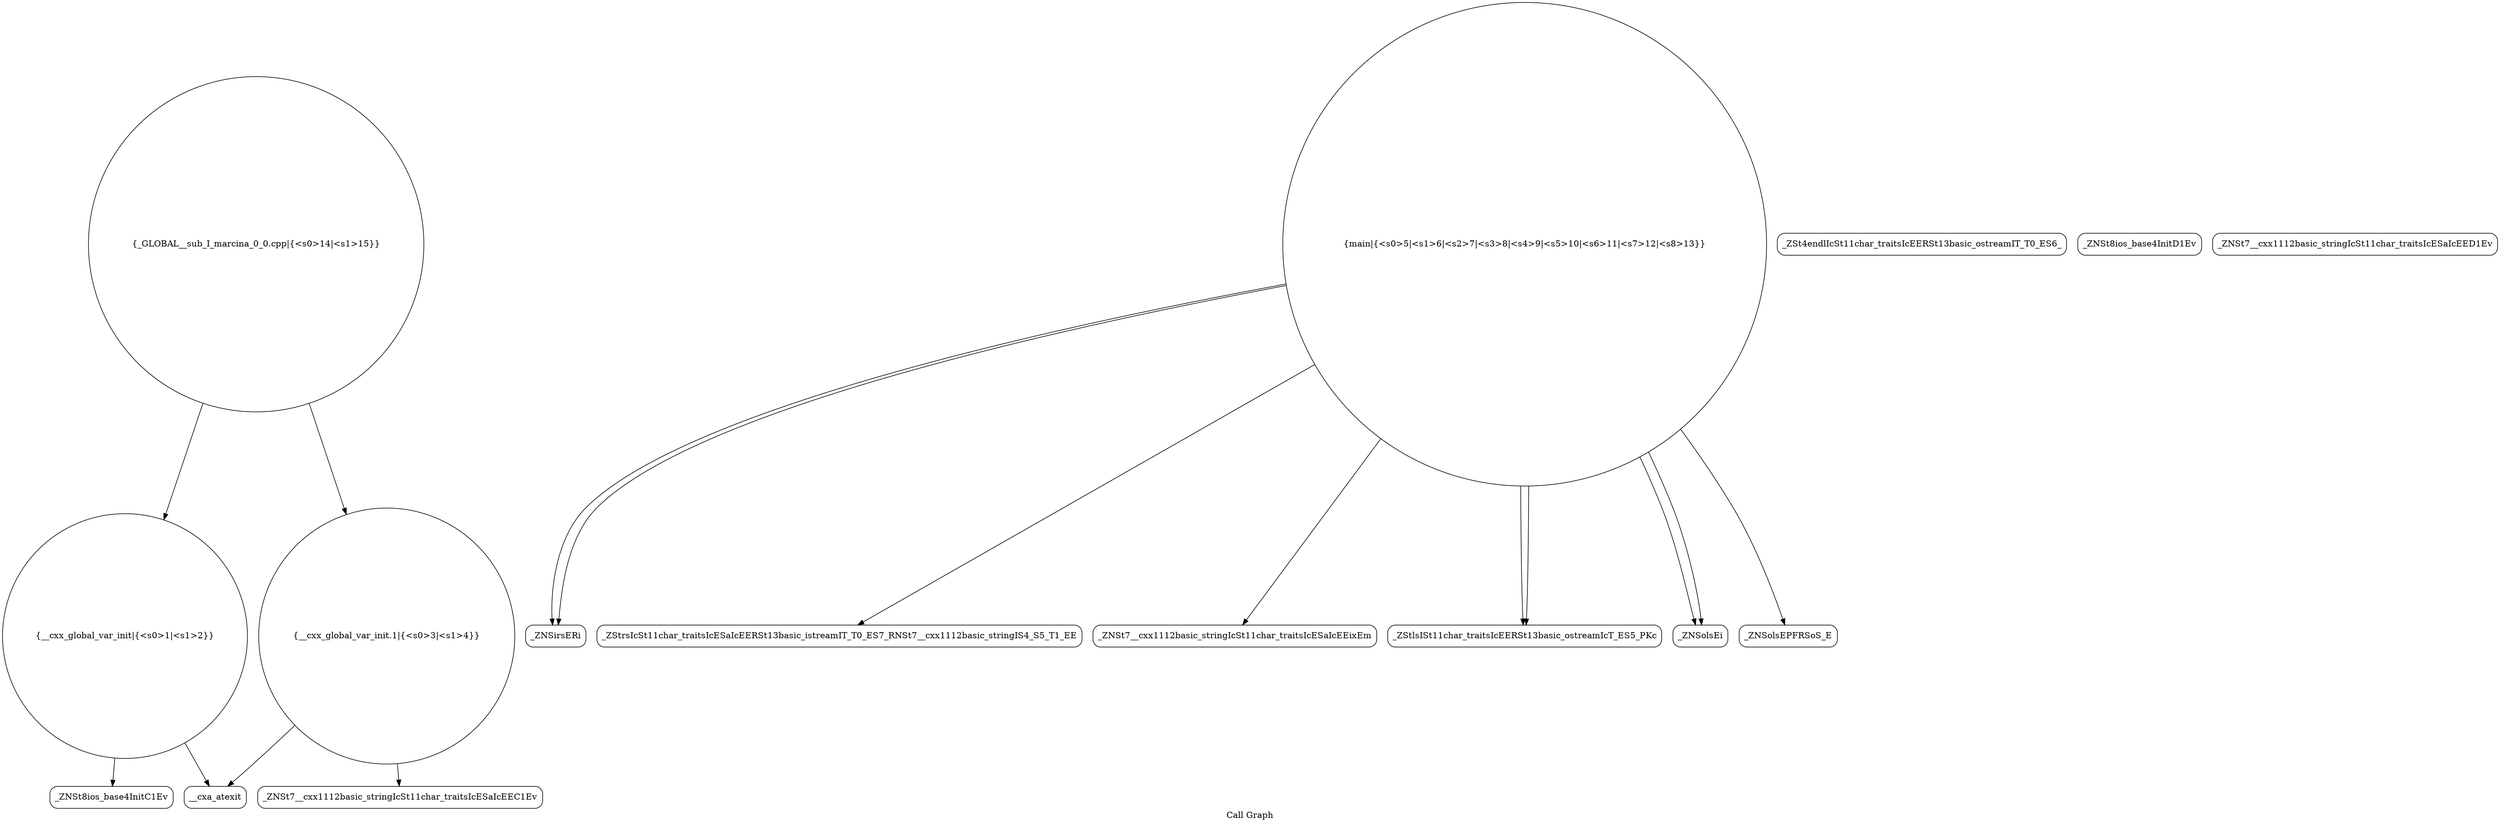 digraph "Call Graph" {
	label="Call Graph";

	Node0x55c3f9f97180 [shape=record,shape=circle,label="{__cxx_global_var_init|{<s0>1|<s1>2}}"];
	Node0x55c3f9f97180:s0 -> Node0x55c3f9f97610[color=black];
	Node0x55c3f9f97180:s1 -> Node0x55c3f9f97710[color=black];
	Node0x55c3f9f97910 [shape=record,shape=circle,label="{main|{<s0>5|<s1>6|<s2>7|<s3>8|<s4>9|<s5>10|<s6>11|<s7>12|<s8>13}}"];
	Node0x55c3f9f97910:s0 -> Node0x55c3f9f97990[color=black];
	Node0x55c3f9f97910:s1 -> Node0x55c3f9f97990[color=black];
	Node0x55c3f9f97910:s2 -> Node0x55c3f9f97a10[color=black];
	Node0x55c3f9f97910:s3 -> Node0x55c3f9f97a90[color=black];
	Node0x55c3f9f97910:s4 -> Node0x55c3f9f97b10[color=black];
	Node0x55c3f9f97910:s5 -> Node0x55c3f9f97b90[color=black];
	Node0x55c3f9f97910:s6 -> Node0x55c3f9f97b10[color=black];
	Node0x55c3f9f97910:s7 -> Node0x55c3f9f97b90[color=black];
	Node0x55c3f9f97910:s8 -> Node0x55c3f9f97c10[color=black];
	Node0x55c3f9f97c90 [shape=record,shape=Mrecord,label="{_ZSt4endlIcSt11char_traitsIcEERSt13basic_ostreamIT_T0_ES6_}"];
	Node0x55c3f9f97690 [shape=record,shape=Mrecord,label="{_ZNSt8ios_base4InitD1Ev}"];
	Node0x55c3f9f97a10 [shape=record,shape=Mrecord,label="{_ZStrsIcSt11char_traitsIcESaIcEERSt13basic_istreamIT_T0_ES7_RNSt7__cxx1112basic_stringIS4_S5_T1_EE}"];
	Node0x55c3f9f97790 [shape=record,shape=circle,label="{__cxx_global_var_init.1|{<s0>3|<s1>4}}"];
	Node0x55c3f9f97790:s0 -> Node0x55c3f9f97810[color=black];
	Node0x55c3f9f97790:s1 -> Node0x55c3f9f97710[color=black];
	Node0x55c3f9f97b10 [shape=record,shape=Mrecord,label="{_ZStlsISt11char_traitsIcEERSt13basic_ostreamIcT_ES5_PKc}"];
	Node0x55c3f9f97890 [shape=record,shape=Mrecord,label="{_ZNSt7__cxx1112basic_stringIcSt11char_traitsIcESaIcEED1Ev}"];
	Node0x55c3f9f97c10 [shape=record,shape=Mrecord,label="{_ZNSolsEPFRSoS_E}"];
	Node0x55c3f9f97610 [shape=record,shape=Mrecord,label="{_ZNSt8ios_base4InitC1Ev}"];
	Node0x55c3f9f97990 [shape=record,shape=Mrecord,label="{_ZNSirsERi}"];
	Node0x55c3f9f97d10 [shape=record,shape=circle,label="{_GLOBAL__sub_I_marcina_0_0.cpp|{<s0>14|<s1>15}}"];
	Node0x55c3f9f97d10:s0 -> Node0x55c3f9f97180[color=black];
	Node0x55c3f9f97d10:s1 -> Node0x55c3f9f97790[color=black];
	Node0x55c3f9f97710 [shape=record,shape=Mrecord,label="{__cxa_atexit}"];
	Node0x55c3f9f97a90 [shape=record,shape=Mrecord,label="{_ZNSt7__cxx1112basic_stringIcSt11char_traitsIcESaIcEEixEm}"];
	Node0x55c3f9f97810 [shape=record,shape=Mrecord,label="{_ZNSt7__cxx1112basic_stringIcSt11char_traitsIcESaIcEEC1Ev}"];
	Node0x55c3f9f97b90 [shape=record,shape=Mrecord,label="{_ZNSolsEi}"];
}

